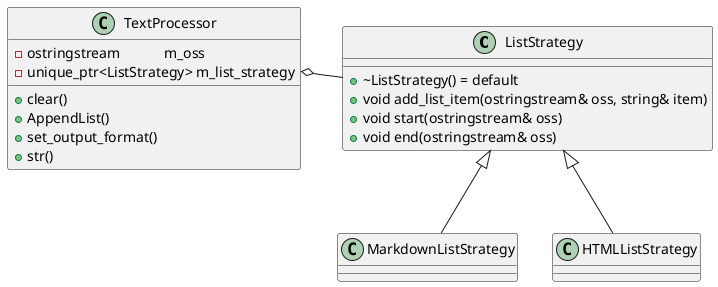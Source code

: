 @startuml strategy
    abstract class ListStrategy 
    ListStrategy <|-- MarkdownListStrategy
    ListStrategy <|-- HTMLListStrategy

    class TextProcessor {
       +clear()
       +AppendList()
       +set_output_format()
       +str()
       -ostringstream            m_oss
       -unique_ptr<ListStrategy> m_list_strategy
    }
    class ListStrategy {
        +~ListStrategy() = default
        +void add_list_item(ostringstream& oss, string& item)
        +void start(ostringstream& oss)
        +void end(ostringstream& oss)
    }
    class MarkdownListStrategy {
    }
    class HTMLListStrategy {
    }

    TextProcessor::m_list_strategy o- ListStrategy 
@enduml
